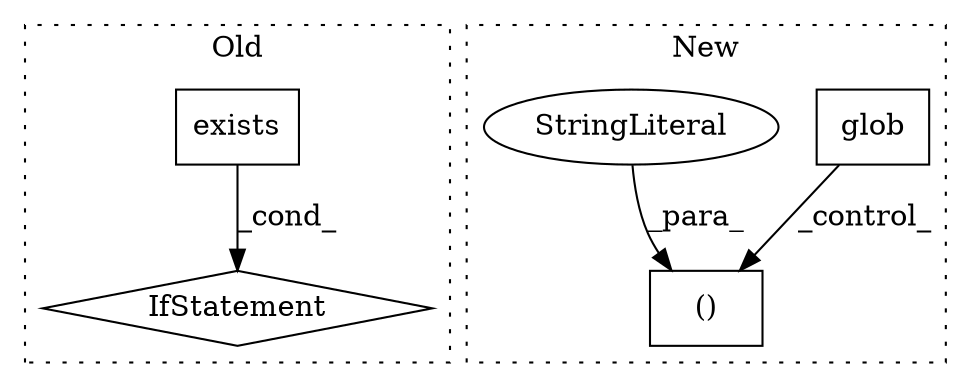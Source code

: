 digraph G {
subgraph cluster0 {
1 [label="IfStatement" a="25" s="2823,2845" l="4,2" shape="diamond"];
5 [label="exists" a="32" s="2837" l="8" shape="box"];
label = "Old";
style="dotted";
}
subgraph cluster1 {
2 [label="glob" a="32" s="2642,2653" l="5,1" shape="box"];
3 [label="()" a="106" s="2715" l="24" shape="box"];
4 [label="StringLiteral" a="45" s="2733" l="6" shape="ellipse"];
label = "New";
style="dotted";
}
2 -> 3 [label="_control_"];
4 -> 3 [label="_para_"];
5 -> 1 [label="_cond_"];
}
